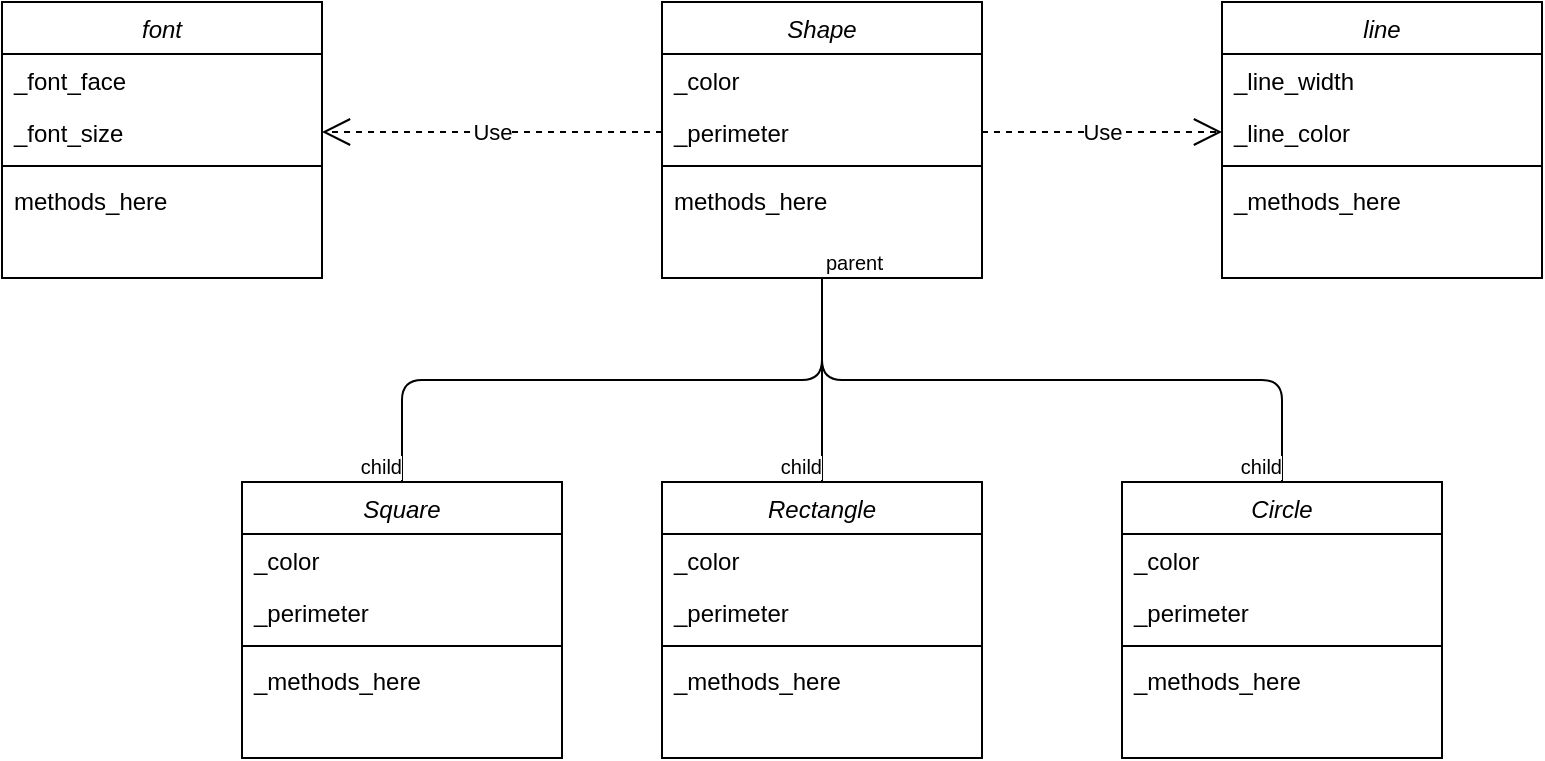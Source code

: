 <mxfile version="12.4.8" type="device"><diagram id="C5RBs43oDa-KdzZeNtuy" name="Page-1"><mxGraphModel dx="2104" dy="692" grid="1" gridSize="10" guides="1" tooltips="1" connect="1" arrows="1" fold="1" page="1" pageScale="1" pageWidth="827" pageHeight="1169" math="0" shadow="0"><root><mxCell id="WIyWlLk6GJQsqaUBKTNV-0"/><mxCell id="WIyWlLk6GJQsqaUBKTNV-1" parent="WIyWlLk6GJQsqaUBKTNV-0"/><mxCell id="zkfFHV4jXpPFQw0GAbJ--0" value="Shape" style="swimlane;fontStyle=2;align=center;verticalAlign=top;childLayout=stackLayout;horizontal=1;startSize=26;horizontalStack=0;resizeParent=1;resizeLast=0;collapsible=1;marginBottom=0;rounded=0;shadow=0;strokeWidth=1;" parent="WIyWlLk6GJQsqaUBKTNV-1" vertex="1"><mxGeometry x="200" y="120" width="160" height="138" as="geometry"><mxRectangle x="220" y="120" width="160" height="26" as="alternateBounds"/></mxGeometry></mxCell><mxCell id="zkfFHV4jXpPFQw0GAbJ--2" value="_color" style="text;align=left;verticalAlign=top;spacingLeft=4;spacingRight=4;overflow=hidden;rotatable=0;points=[[0,0.5],[1,0.5]];portConstraint=eastwest;rounded=0;shadow=0;html=0;" parent="zkfFHV4jXpPFQw0GAbJ--0" vertex="1"><mxGeometry y="26" width="160" height="26" as="geometry"/></mxCell><mxCell id="zkfFHV4jXpPFQw0GAbJ--3" value="_perimeter" style="text;align=left;verticalAlign=top;spacingLeft=4;spacingRight=4;overflow=hidden;rotatable=0;points=[[0,0.5],[1,0.5]];portConstraint=eastwest;rounded=0;shadow=0;html=0;" parent="zkfFHV4jXpPFQw0GAbJ--0" vertex="1"><mxGeometry y="52" width="160" height="26" as="geometry"/></mxCell><mxCell id="zkfFHV4jXpPFQw0GAbJ--4" value="" style="line;html=1;strokeWidth=1;align=left;verticalAlign=middle;spacingTop=-1;spacingLeft=3;spacingRight=3;rotatable=0;labelPosition=right;points=[];portConstraint=eastwest;" parent="zkfFHV4jXpPFQw0GAbJ--0" vertex="1"><mxGeometry y="78" width="160" height="8" as="geometry"/></mxCell><mxCell id="zkfFHV4jXpPFQw0GAbJ--5" value="methods_here" style="text;align=left;verticalAlign=top;spacingLeft=4;spacingRight=4;overflow=hidden;rotatable=0;points=[[0,0.5],[1,0.5]];portConstraint=eastwest;" parent="zkfFHV4jXpPFQw0GAbJ--0" vertex="1"><mxGeometry y="86" width="160" height="26" as="geometry"/></mxCell><mxCell id="UcEqV2J2lwDKAyHhgDPK-4" value="line" style="swimlane;fontStyle=2;align=center;verticalAlign=top;childLayout=stackLayout;horizontal=1;startSize=26;horizontalStack=0;resizeParent=1;resizeLast=0;collapsible=1;marginBottom=0;rounded=0;shadow=0;strokeWidth=1;" vertex="1" parent="WIyWlLk6GJQsqaUBKTNV-1"><mxGeometry x="480" y="120" width="160" height="138" as="geometry"><mxRectangle x="220" y="120" width="160" height="26" as="alternateBounds"/></mxGeometry></mxCell><mxCell id="UcEqV2J2lwDKAyHhgDPK-5" value="_line_width" style="text;align=left;verticalAlign=top;spacingLeft=4;spacingRight=4;overflow=hidden;rotatable=0;points=[[0,0.5],[1,0.5]];portConstraint=eastwest;rounded=0;shadow=0;html=0;" vertex="1" parent="UcEqV2J2lwDKAyHhgDPK-4"><mxGeometry y="26" width="160" height="26" as="geometry"/></mxCell><mxCell id="UcEqV2J2lwDKAyHhgDPK-6" value="_line_color" style="text;align=left;verticalAlign=top;spacingLeft=4;spacingRight=4;overflow=hidden;rotatable=0;points=[[0,0.5],[1,0.5]];portConstraint=eastwest;rounded=0;shadow=0;html=0;" vertex="1" parent="UcEqV2J2lwDKAyHhgDPK-4"><mxGeometry y="52" width="160" height="26" as="geometry"/></mxCell><mxCell id="UcEqV2J2lwDKAyHhgDPK-7" value="" style="line;html=1;strokeWidth=1;align=left;verticalAlign=middle;spacingTop=-1;spacingLeft=3;spacingRight=3;rotatable=0;labelPosition=right;points=[];portConstraint=eastwest;" vertex="1" parent="UcEqV2J2lwDKAyHhgDPK-4"><mxGeometry y="78" width="160" height="8" as="geometry"/></mxCell><mxCell id="UcEqV2J2lwDKAyHhgDPK-8" value="_methods_here" style="text;align=left;verticalAlign=top;spacingLeft=4;spacingRight=4;overflow=hidden;rotatable=0;points=[[0,0.5],[1,0.5]];portConstraint=eastwest;" vertex="1" parent="UcEqV2J2lwDKAyHhgDPK-4"><mxGeometry y="86" width="160" height="26" as="geometry"/></mxCell><mxCell id="UcEqV2J2lwDKAyHhgDPK-9" value="Square" style="swimlane;fontStyle=2;align=center;verticalAlign=top;childLayout=stackLayout;horizontal=1;startSize=26;horizontalStack=0;resizeParent=1;resizeLast=0;collapsible=1;marginBottom=0;rounded=0;shadow=0;strokeWidth=1;" vertex="1" parent="WIyWlLk6GJQsqaUBKTNV-1"><mxGeometry x="-10" y="360" width="160" height="138" as="geometry"><mxRectangle x="220" y="120" width="160" height="26" as="alternateBounds"/></mxGeometry></mxCell><mxCell id="UcEqV2J2lwDKAyHhgDPK-10" value="_color" style="text;align=left;verticalAlign=top;spacingLeft=4;spacingRight=4;overflow=hidden;rotatable=0;points=[[0,0.5],[1,0.5]];portConstraint=eastwest;rounded=0;shadow=0;html=0;" vertex="1" parent="UcEqV2J2lwDKAyHhgDPK-9"><mxGeometry y="26" width="160" height="26" as="geometry"/></mxCell><mxCell id="UcEqV2J2lwDKAyHhgDPK-11" value="_perimeter" style="text;align=left;verticalAlign=top;spacingLeft=4;spacingRight=4;overflow=hidden;rotatable=0;points=[[0,0.5],[1,0.5]];portConstraint=eastwest;rounded=0;shadow=0;html=0;" vertex="1" parent="UcEqV2J2lwDKAyHhgDPK-9"><mxGeometry y="52" width="160" height="26" as="geometry"/></mxCell><mxCell id="UcEqV2J2lwDKAyHhgDPK-12" value="" style="line;html=1;strokeWidth=1;align=left;verticalAlign=middle;spacingTop=-1;spacingLeft=3;spacingRight=3;rotatable=0;labelPosition=right;points=[];portConstraint=eastwest;" vertex="1" parent="UcEqV2J2lwDKAyHhgDPK-9"><mxGeometry y="78" width="160" height="8" as="geometry"/></mxCell><mxCell id="UcEqV2J2lwDKAyHhgDPK-13" value="_methods_here" style="text;align=left;verticalAlign=top;spacingLeft=4;spacingRight=4;overflow=hidden;rotatable=0;points=[[0,0.5],[1,0.5]];portConstraint=eastwest;" vertex="1" parent="UcEqV2J2lwDKAyHhgDPK-9"><mxGeometry y="86" width="160" height="26" as="geometry"/></mxCell><mxCell id="UcEqV2J2lwDKAyHhgDPK-14" value="Rectangle" style="swimlane;fontStyle=2;align=center;verticalAlign=top;childLayout=stackLayout;horizontal=1;startSize=26;horizontalStack=0;resizeParent=1;resizeLast=0;collapsible=1;marginBottom=0;rounded=0;shadow=0;strokeWidth=1;" vertex="1" parent="WIyWlLk6GJQsqaUBKTNV-1"><mxGeometry x="200" y="360" width="160" height="138" as="geometry"><mxRectangle x="220" y="120" width="160" height="26" as="alternateBounds"/></mxGeometry></mxCell><mxCell id="UcEqV2J2lwDKAyHhgDPK-15" value="_color" style="text;align=left;verticalAlign=top;spacingLeft=4;spacingRight=4;overflow=hidden;rotatable=0;points=[[0,0.5],[1,0.5]];portConstraint=eastwest;rounded=0;shadow=0;html=0;" vertex="1" parent="UcEqV2J2lwDKAyHhgDPK-14"><mxGeometry y="26" width="160" height="26" as="geometry"/></mxCell><mxCell id="UcEqV2J2lwDKAyHhgDPK-16" value="_perimeter" style="text;align=left;verticalAlign=top;spacingLeft=4;spacingRight=4;overflow=hidden;rotatable=0;points=[[0,0.5],[1,0.5]];portConstraint=eastwest;rounded=0;shadow=0;html=0;" vertex="1" parent="UcEqV2J2lwDKAyHhgDPK-14"><mxGeometry y="52" width="160" height="26" as="geometry"/></mxCell><mxCell id="UcEqV2J2lwDKAyHhgDPK-17" value="" style="line;html=1;strokeWidth=1;align=left;verticalAlign=middle;spacingTop=-1;spacingLeft=3;spacingRight=3;rotatable=0;labelPosition=right;points=[];portConstraint=eastwest;" vertex="1" parent="UcEqV2J2lwDKAyHhgDPK-14"><mxGeometry y="78" width="160" height="8" as="geometry"/></mxCell><mxCell id="UcEqV2J2lwDKAyHhgDPK-18" value="_methods_here" style="text;align=left;verticalAlign=top;spacingLeft=4;spacingRight=4;overflow=hidden;rotatable=0;points=[[0,0.5],[1,0.5]];portConstraint=eastwest;" vertex="1" parent="UcEqV2J2lwDKAyHhgDPK-14"><mxGeometry y="86" width="160" height="26" as="geometry"/></mxCell><mxCell id="UcEqV2J2lwDKAyHhgDPK-19" value="Circle" style="swimlane;fontStyle=2;align=center;verticalAlign=top;childLayout=stackLayout;horizontal=1;startSize=26;horizontalStack=0;resizeParent=1;resizeLast=0;collapsible=1;marginBottom=0;rounded=0;shadow=0;strokeWidth=1;" vertex="1" parent="WIyWlLk6GJQsqaUBKTNV-1"><mxGeometry x="430" y="360" width="160" height="138" as="geometry"><mxRectangle x="220" y="120" width="160" height="26" as="alternateBounds"/></mxGeometry></mxCell><mxCell id="UcEqV2J2lwDKAyHhgDPK-20" value="_color" style="text;align=left;verticalAlign=top;spacingLeft=4;spacingRight=4;overflow=hidden;rotatable=0;points=[[0,0.5],[1,0.5]];portConstraint=eastwest;rounded=0;shadow=0;html=0;" vertex="1" parent="UcEqV2J2lwDKAyHhgDPK-19"><mxGeometry y="26" width="160" height="26" as="geometry"/></mxCell><mxCell id="UcEqV2J2lwDKAyHhgDPK-21" value="_perimeter" style="text;align=left;verticalAlign=top;spacingLeft=4;spacingRight=4;overflow=hidden;rotatable=0;points=[[0,0.5],[1,0.5]];portConstraint=eastwest;rounded=0;shadow=0;html=0;" vertex="1" parent="UcEqV2J2lwDKAyHhgDPK-19"><mxGeometry y="52" width="160" height="26" as="geometry"/></mxCell><mxCell id="UcEqV2J2lwDKAyHhgDPK-22" value="" style="line;html=1;strokeWidth=1;align=left;verticalAlign=middle;spacingTop=-1;spacingLeft=3;spacingRight=3;rotatable=0;labelPosition=right;points=[];portConstraint=eastwest;" vertex="1" parent="UcEqV2J2lwDKAyHhgDPK-19"><mxGeometry y="78" width="160" height="8" as="geometry"/></mxCell><mxCell id="UcEqV2J2lwDKAyHhgDPK-23" value="_methods_here" style="text;align=left;verticalAlign=top;spacingLeft=4;spacingRight=4;overflow=hidden;rotatable=0;points=[[0,0.5],[1,0.5]];portConstraint=eastwest;" vertex="1" parent="UcEqV2J2lwDKAyHhgDPK-19"><mxGeometry y="86" width="160" height="26" as="geometry"/></mxCell><mxCell id="UcEqV2J2lwDKAyHhgDPK-24" value="font" style="swimlane;fontStyle=2;align=center;verticalAlign=top;childLayout=stackLayout;horizontal=1;startSize=26;horizontalStack=0;resizeParent=1;resizeLast=0;collapsible=1;marginBottom=0;rounded=0;shadow=0;strokeWidth=1;" vertex="1" parent="WIyWlLk6GJQsqaUBKTNV-1"><mxGeometry x="-130" y="120" width="160" height="138" as="geometry"><mxRectangle x="220" y="120" width="160" height="26" as="alternateBounds"/></mxGeometry></mxCell><mxCell id="UcEqV2J2lwDKAyHhgDPK-25" value="_font_face" style="text;align=left;verticalAlign=top;spacingLeft=4;spacingRight=4;overflow=hidden;rotatable=0;points=[[0,0.5],[1,0.5]];portConstraint=eastwest;rounded=0;shadow=0;html=0;" vertex="1" parent="UcEqV2J2lwDKAyHhgDPK-24"><mxGeometry y="26" width="160" height="26" as="geometry"/></mxCell><mxCell id="UcEqV2J2lwDKAyHhgDPK-26" value="_font_size" style="text;align=left;verticalAlign=top;spacingLeft=4;spacingRight=4;overflow=hidden;rotatable=0;points=[[0,0.5],[1,0.5]];portConstraint=eastwest;rounded=0;shadow=0;html=0;" vertex="1" parent="UcEqV2J2lwDKAyHhgDPK-24"><mxGeometry y="52" width="160" height="26" as="geometry"/></mxCell><mxCell id="UcEqV2J2lwDKAyHhgDPK-27" value="" style="line;html=1;strokeWidth=1;align=left;verticalAlign=middle;spacingTop=-1;spacingLeft=3;spacingRight=3;rotatable=0;labelPosition=right;points=[];portConstraint=eastwest;" vertex="1" parent="UcEqV2J2lwDKAyHhgDPK-24"><mxGeometry y="78" width="160" height="8" as="geometry"/></mxCell><mxCell id="UcEqV2J2lwDKAyHhgDPK-28" value="methods_here" style="text;align=left;verticalAlign=top;spacingLeft=4;spacingRight=4;overflow=hidden;rotatable=0;points=[[0,0.5],[1,0.5]];portConstraint=eastwest;" vertex="1" parent="UcEqV2J2lwDKAyHhgDPK-24"><mxGeometry y="86" width="160" height="26" as="geometry"/></mxCell><mxCell id="UcEqV2J2lwDKAyHhgDPK-29" value="" style="endArrow=none;html=1;edgeStyle=orthogonalEdgeStyle;exitX=0.5;exitY=1;exitDx=0;exitDy=0;" edge="1" parent="WIyWlLk6GJQsqaUBKTNV-1" source="zkfFHV4jXpPFQw0GAbJ--0" target="UcEqV2J2lwDKAyHhgDPK-19"><mxGeometry relative="1" as="geometry"><mxPoint x="290" y="300" as="sourcePoint"/><mxPoint x="450" y="300" as="targetPoint"/></mxGeometry></mxCell><mxCell id="UcEqV2J2lwDKAyHhgDPK-30" value="parent" style="resizable=0;html=1;align=left;verticalAlign=bottom;labelBackgroundColor=#ffffff;fontSize=10;" connectable="0" vertex="1" parent="UcEqV2J2lwDKAyHhgDPK-29"><mxGeometry x="-1" relative="1" as="geometry"/></mxCell><mxCell id="UcEqV2J2lwDKAyHhgDPK-31" value="child" style="resizable=0;html=1;align=right;verticalAlign=bottom;labelBackgroundColor=#ffffff;fontSize=10;" connectable="0" vertex="1" parent="UcEqV2J2lwDKAyHhgDPK-29"><mxGeometry x="1" relative="1" as="geometry"/></mxCell><mxCell id="UcEqV2J2lwDKAyHhgDPK-33" value="" style="endArrow=none;html=1;edgeStyle=orthogonalEdgeStyle;exitX=0.5;exitY=1;exitDx=0;exitDy=0;entryX=0.5;entryY=0;entryDx=0;entryDy=0;" edge="1" parent="WIyWlLk6GJQsqaUBKTNV-1" source="zkfFHV4jXpPFQw0GAbJ--0" target="UcEqV2J2lwDKAyHhgDPK-14"><mxGeometry relative="1" as="geometry"><mxPoint x="290" y="268" as="sourcePoint"/><mxPoint x="520" y="370" as="targetPoint"/></mxGeometry></mxCell><mxCell id="UcEqV2J2lwDKAyHhgDPK-34" value="parent" style="resizable=0;html=1;align=left;verticalAlign=bottom;labelBackgroundColor=#ffffff;fontSize=10;" connectable="0" vertex="1" parent="UcEqV2J2lwDKAyHhgDPK-33"><mxGeometry x="-1" relative="1" as="geometry"/></mxCell><mxCell id="UcEqV2J2lwDKAyHhgDPK-35" value="child" style="resizable=0;html=1;align=right;verticalAlign=bottom;labelBackgroundColor=#ffffff;fontSize=10;" connectable="0" vertex="1" parent="UcEqV2J2lwDKAyHhgDPK-33"><mxGeometry x="1" relative="1" as="geometry"/></mxCell><mxCell id="UcEqV2J2lwDKAyHhgDPK-36" value="" style="endArrow=none;html=1;edgeStyle=orthogonalEdgeStyle;exitX=0.5;exitY=1;exitDx=0;exitDy=0;entryX=0.5;entryY=0;entryDx=0;entryDy=0;" edge="1" parent="WIyWlLk6GJQsqaUBKTNV-1" source="zkfFHV4jXpPFQw0GAbJ--0" target="UcEqV2J2lwDKAyHhgDPK-9"><mxGeometry relative="1" as="geometry"><mxPoint x="290" y="268" as="sourcePoint"/><mxPoint x="290" y="370" as="targetPoint"/></mxGeometry></mxCell><mxCell id="UcEqV2J2lwDKAyHhgDPK-37" value="parent" style="resizable=0;html=1;align=left;verticalAlign=bottom;labelBackgroundColor=#ffffff;fontSize=10;" connectable="0" vertex="1" parent="UcEqV2J2lwDKAyHhgDPK-36"><mxGeometry x="-1" relative="1" as="geometry"/></mxCell><mxCell id="UcEqV2J2lwDKAyHhgDPK-38" value="child" style="resizable=0;html=1;align=right;verticalAlign=bottom;labelBackgroundColor=#ffffff;fontSize=10;" connectable="0" vertex="1" parent="UcEqV2J2lwDKAyHhgDPK-36"><mxGeometry x="1" relative="1" as="geometry"/></mxCell><mxCell id="UcEqV2J2lwDKAyHhgDPK-39" value="Use" style="endArrow=open;endSize=12;dashed=1;html=1;entryX=0;entryY=0.5;entryDx=0;entryDy=0;exitX=1;exitY=0.5;exitDx=0;exitDy=0;" edge="1" parent="WIyWlLk6GJQsqaUBKTNV-1" source="zkfFHV4jXpPFQw0GAbJ--3" target="UcEqV2J2lwDKAyHhgDPK-6"><mxGeometry width="160" relative="1" as="geometry"><mxPoint x="360" y="190" as="sourcePoint"/><mxPoint x="520" y="190" as="targetPoint"/></mxGeometry></mxCell><mxCell id="UcEqV2J2lwDKAyHhgDPK-40" value="Use" style="endArrow=open;endSize=12;dashed=1;html=1;entryX=1;entryY=0.5;entryDx=0;entryDy=0;exitX=0;exitY=0.5;exitDx=0;exitDy=0;" edge="1" parent="WIyWlLk6GJQsqaUBKTNV-1" source="zkfFHV4jXpPFQw0GAbJ--3" target="UcEqV2J2lwDKAyHhgDPK-26"><mxGeometry width="160" relative="1" as="geometry"><mxPoint x="370" y="195" as="sourcePoint"/><mxPoint x="490" y="195" as="targetPoint"/></mxGeometry></mxCell></root></mxGraphModel></diagram></mxfile>